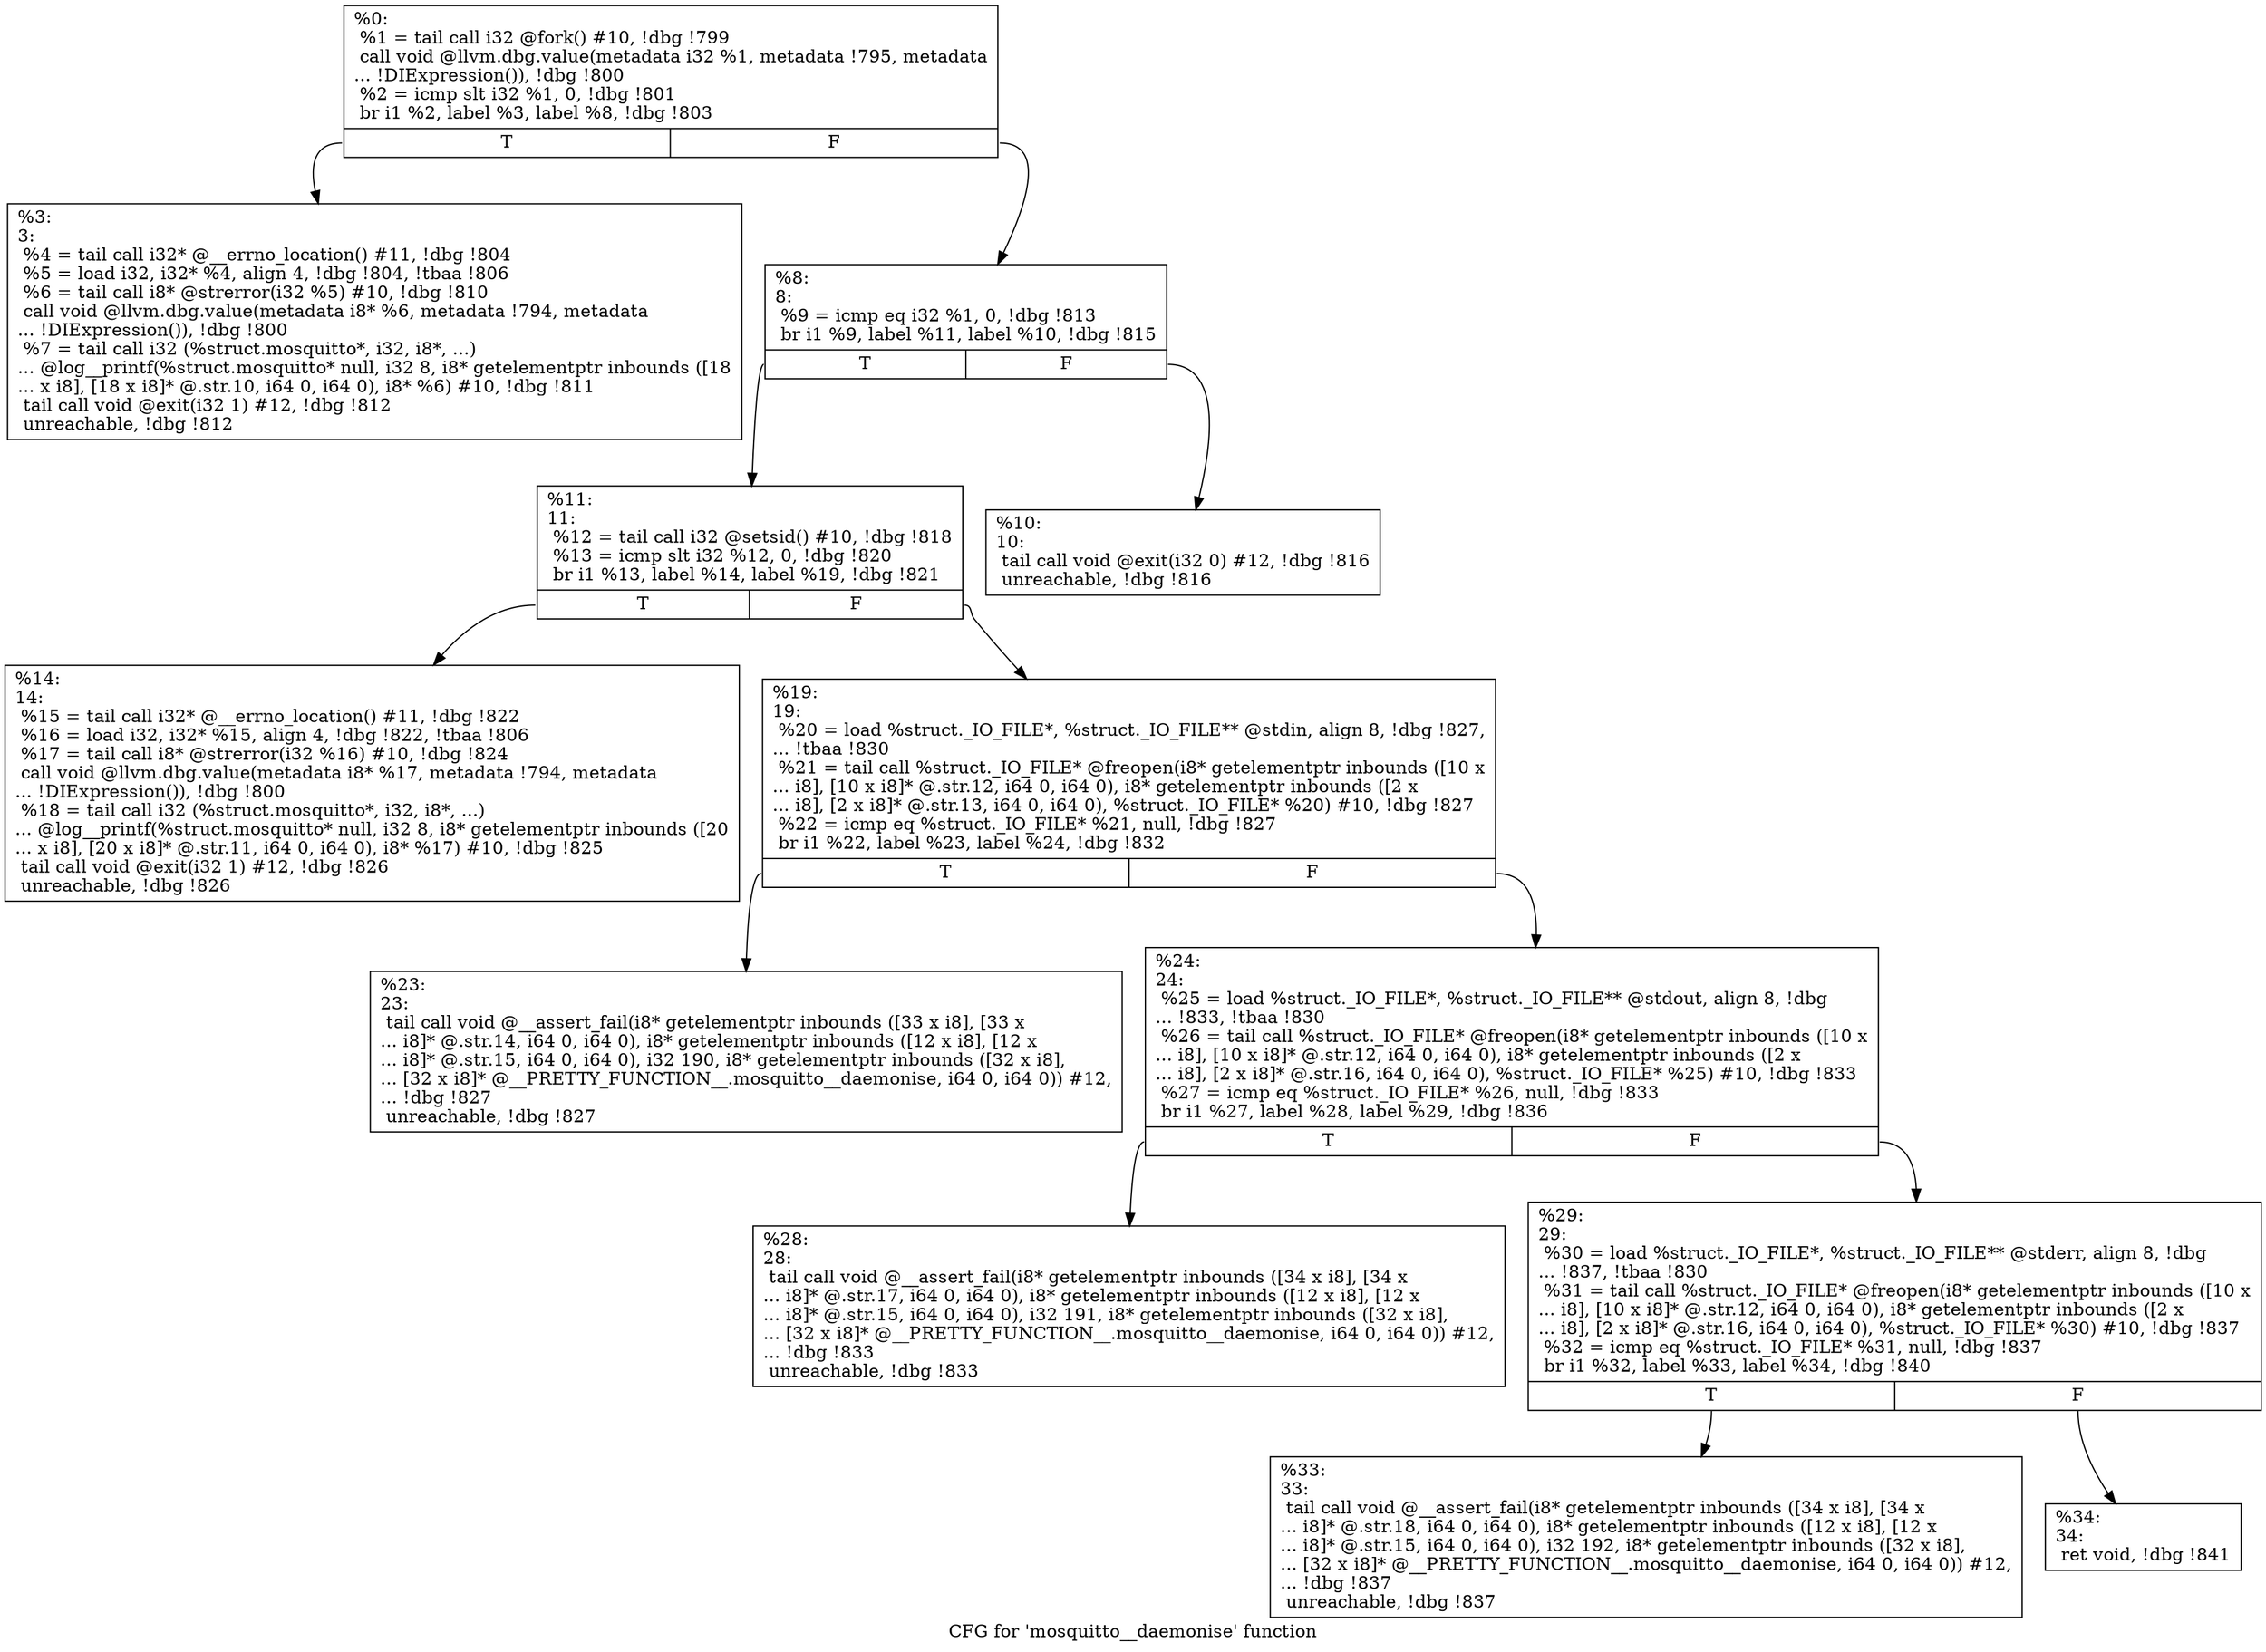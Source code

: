 digraph "CFG for 'mosquitto__daemonise' function" {
	label="CFG for 'mosquitto__daemonise' function";

	Node0x2572320 [shape=record,label="{%0:\l  %1 = tail call i32 @fork() #10, !dbg !799\l  call void @llvm.dbg.value(metadata i32 %1, metadata !795, metadata\l... !DIExpression()), !dbg !800\l  %2 = icmp slt i32 %1, 0, !dbg !801\l  br i1 %2, label %3, label %8, !dbg !803\l|{<s0>T|<s1>F}}"];
	Node0x2572320:s0 -> Node0x25723e0;
	Node0x2572320:s1 -> Node0x2572430;
	Node0x25723e0 [shape=record,label="{%3:\l3:                                                \l  %4 = tail call i32* @__errno_location() #11, !dbg !804\l  %5 = load i32, i32* %4, align 4, !dbg !804, !tbaa !806\l  %6 = tail call i8* @strerror(i32 %5) #10, !dbg !810\l  call void @llvm.dbg.value(metadata i8* %6, metadata !794, metadata\l... !DIExpression()), !dbg !800\l  %7 = tail call i32 (%struct.mosquitto*, i32, i8*, ...)\l... @log__printf(%struct.mosquitto* null, i32 8, i8* getelementptr inbounds ([18\l... x i8], [18 x i8]* @.str.10, i64 0, i64 0), i8* %6) #10, !dbg !811\l  tail call void @exit(i32 1) #12, !dbg !812\l  unreachable, !dbg !812\l}"];
	Node0x2572430 [shape=record,label="{%8:\l8:                                                \l  %9 = icmp eq i32 %1, 0, !dbg !813\l  br i1 %9, label %11, label %10, !dbg !815\l|{<s0>T|<s1>F}}"];
	Node0x2572430:s0 -> Node0x25724d0;
	Node0x2572430:s1 -> Node0x2572480;
	Node0x2572480 [shape=record,label="{%10:\l10:                                               \l  tail call void @exit(i32 0) #12, !dbg !816\l  unreachable, !dbg !816\l}"];
	Node0x25724d0 [shape=record,label="{%11:\l11:                                               \l  %12 = tail call i32 @setsid() #10, !dbg !818\l  %13 = icmp slt i32 %12, 0, !dbg !820\l  br i1 %13, label %14, label %19, !dbg !821\l|{<s0>T|<s1>F}}"];
	Node0x25724d0:s0 -> Node0x2572520;
	Node0x25724d0:s1 -> Node0x2572570;
	Node0x2572520 [shape=record,label="{%14:\l14:                                               \l  %15 = tail call i32* @__errno_location() #11, !dbg !822\l  %16 = load i32, i32* %15, align 4, !dbg !822, !tbaa !806\l  %17 = tail call i8* @strerror(i32 %16) #10, !dbg !824\l  call void @llvm.dbg.value(metadata i8* %17, metadata !794, metadata\l... !DIExpression()), !dbg !800\l  %18 = tail call i32 (%struct.mosquitto*, i32, i8*, ...)\l... @log__printf(%struct.mosquitto* null, i32 8, i8* getelementptr inbounds ([20\l... x i8], [20 x i8]* @.str.11, i64 0, i64 0), i8* %17) #10, !dbg !825\l  tail call void @exit(i32 1) #12, !dbg !826\l  unreachable, !dbg !826\l}"];
	Node0x2572570 [shape=record,label="{%19:\l19:                                               \l  %20 = load %struct._IO_FILE*, %struct._IO_FILE** @stdin, align 8, !dbg !827,\l... !tbaa !830\l  %21 = tail call %struct._IO_FILE* @freopen(i8* getelementptr inbounds ([10 x\l... i8], [10 x i8]* @.str.12, i64 0, i64 0), i8* getelementptr inbounds ([2 x\l... i8], [2 x i8]* @.str.13, i64 0, i64 0), %struct._IO_FILE* %20) #10, !dbg !827\l  %22 = icmp eq %struct._IO_FILE* %21, null, !dbg !827\l  br i1 %22, label %23, label %24, !dbg !832\l|{<s0>T|<s1>F}}"];
	Node0x2572570:s0 -> Node0x25725c0;
	Node0x2572570:s1 -> Node0x2572610;
	Node0x25725c0 [shape=record,label="{%23:\l23:                                               \l  tail call void @__assert_fail(i8* getelementptr inbounds ([33 x i8], [33 x\l... i8]* @.str.14, i64 0, i64 0), i8* getelementptr inbounds ([12 x i8], [12 x\l... i8]* @.str.15, i64 0, i64 0), i32 190, i8* getelementptr inbounds ([32 x i8],\l... [32 x i8]* @__PRETTY_FUNCTION__.mosquitto__daemonise, i64 0, i64 0)) #12,\l... !dbg !827\l  unreachable, !dbg !827\l}"];
	Node0x2572610 [shape=record,label="{%24:\l24:                                               \l  %25 = load %struct._IO_FILE*, %struct._IO_FILE** @stdout, align 8, !dbg\l... !833, !tbaa !830\l  %26 = tail call %struct._IO_FILE* @freopen(i8* getelementptr inbounds ([10 x\l... i8], [10 x i8]* @.str.12, i64 0, i64 0), i8* getelementptr inbounds ([2 x\l... i8], [2 x i8]* @.str.16, i64 0, i64 0), %struct._IO_FILE* %25) #10, !dbg !833\l  %27 = icmp eq %struct._IO_FILE* %26, null, !dbg !833\l  br i1 %27, label %28, label %29, !dbg !836\l|{<s0>T|<s1>F}}"];
	Node0x2572610:s0 -> Node0x2572660;
	Node0x2572610:s1 -> Node0x25726b0;
	Node0x2572660 [shape=record,label="{%28:\l28:                                               \l  tail call void @__assert_fail(i8* getelementptr inbounds ([34 x i8], [34 x\l... i8]* @.str.17, i64 0, i64 0), i8* getelementptr inbounds ([12 x i8], [12 x\l... i8]* @.str.15, i64 0, i64 0), i32 191, i8* getelementptr inbounds ([32 x i8],\l... [32 x i8]* @__PRETTY_FUNCTION__.mosquitto__daemonise, i64 0, i64 0)) #12,\l... !dbg !833\l  unreachable, !dbg !833\l}"];
	Node0x25726b0 [shape=record,label="{%29:\l29:                                               \l  %30 = load %struct._IO_FILE*, %struct._IO_FILE** @stderr, align 8, !dbg\l... !837, !tbaa !830\l  %31 = tail call %struct._IO_FILE* @freopen(i8* getelementptr inbounds ([10 x\l... i8], [10 x i8]* @.str.12, i64 0, i64 0), i8* getelementptr inbounds ([2 x\l... i8], [2 x i8]* @.str.16, i64 0, i64 0), %struct._IO_FILE* %30) #10, !dbg !837\l  %32 = icmp eq %struct._IO_FILE* %31, null, !dbg !837\l  br i1 %32, label %33, label %34, !dbg !840\l|{<s0>T|<s1>F}}"];
	Node0x25726b0:s0 -> Node0x2572700;
	Node0x25726b0:s1 -> Node0x2572750;
	Node0x2572700 [shape=record,label="{%33:\l33:                                               \l  tail call void @__assert_fail(i8* getelementptr inbounds ([34 x i8], [34 x\l... i8]* @.str.18, i64 0, i64 0), i8* getelementptr inbounds ([12 x i8], [12 x\l... i8]* @.str.15, i64 0, i64 0), i32 192, i8* getelementptr inbounds ([32 x i8],\l... [32 x i8]* @__PRETTY_FUNCTION__.mosquitto__daemonise, i64 0, i64 0)) #12,\l... !dbg !837\l  unreachable, !dbg !837\l}"];
	Node0x2572750 [shape=record,label="{%34:\l34:                                               \l  ret void, !dbg !841\l}"];
}

